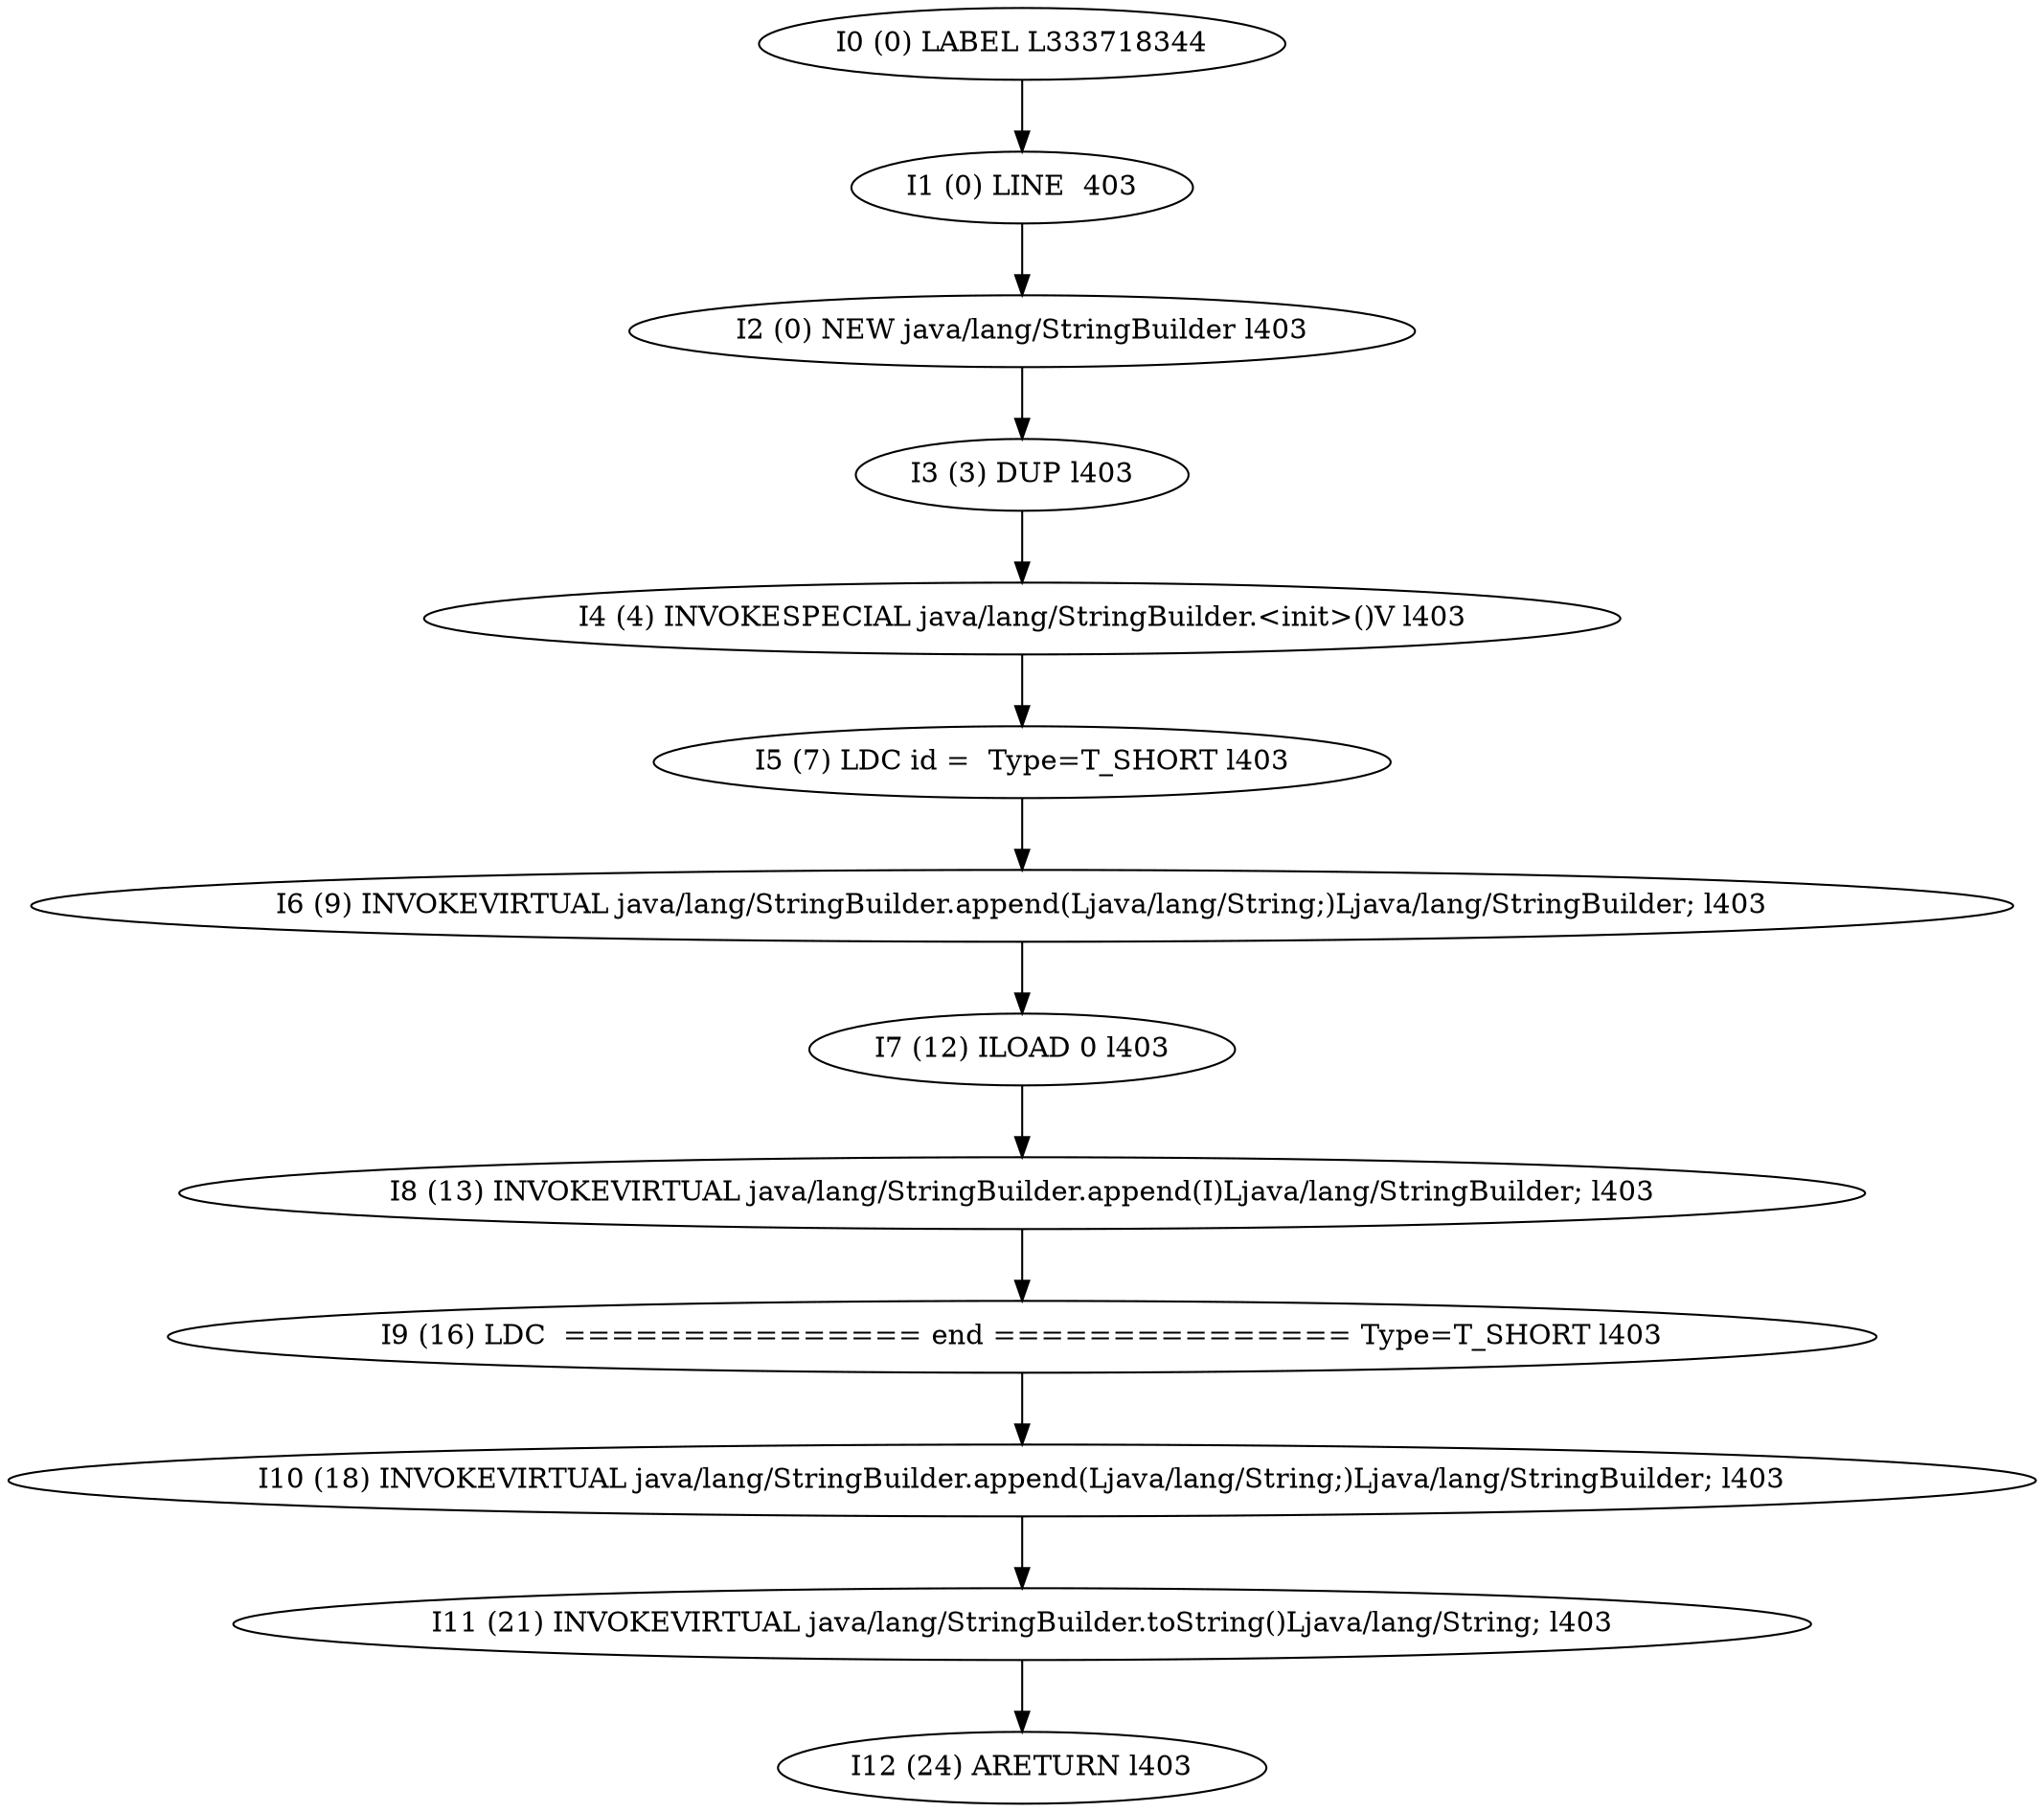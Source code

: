 digraph G {
  1 [ label="I0 (0) LABEL L333718344" ];
  2 [ label="I1 (0) LINE  403" ];
  3 [ label="I2 (0) NEW java/lang/StringBuilder l403" ];
  4 [ label="I3 (3) DUP l403" ];
  5 [ label="I4 (4) INVOKESPECIAL java/lang/StringBuilder.<init>()V l403" ];
  6 [ label="I5 (7) LDC id =  Type=T_SHORT l403" ];
  7 [ label="I6 (9) INVOKEVIRTUAL java/lang/StringBuilder.append(Ljava/lang/String;)Ljava/lang/StringBuilder; l403" ];
  8 [ label="I7 (12) ILOAD 0 l403" ];
  9 [ label="I8 (13) INVOKEVIRTUAL java/lang/StringBuilder.append(I)Ljava/lang/StringBuilder; l403" ];
  10 [ label="I9 (16) LDC  =============== end =============== Type=T_SHORT l403" ];
  11 [ label="I10 (18) INVOKEVIRTUAL java/lang/StringBuilder.append(Ljava/lang/String;)Ljava/lang/StringBuilder; l403" ];
  12 [ label="I11 (21) INVOKEVIRTUAL java/lang/StringBuilder.toString()Ljava/lang/String; l403" ];
  13 [ label="I12 (24) ARETURN l403" ];
  1 -> 2 [ label="" ];
  2 -> 3 [ label="" ];
  3 -> 4 [ label="" ];
  4 -> 5 [ label="" ];
  5 -> 6 [ label="" ];
  6 -> 7 [ label="" ];
  7 -> 8 [ label="" ];
  8 -> 9 [ label="" ];
  9 -> 10 [ label="" ];
  10 -> 11 [ label="" ];
  11 -> 12 [ label="" ];
  12 -> 13 [ label="" ];
}
